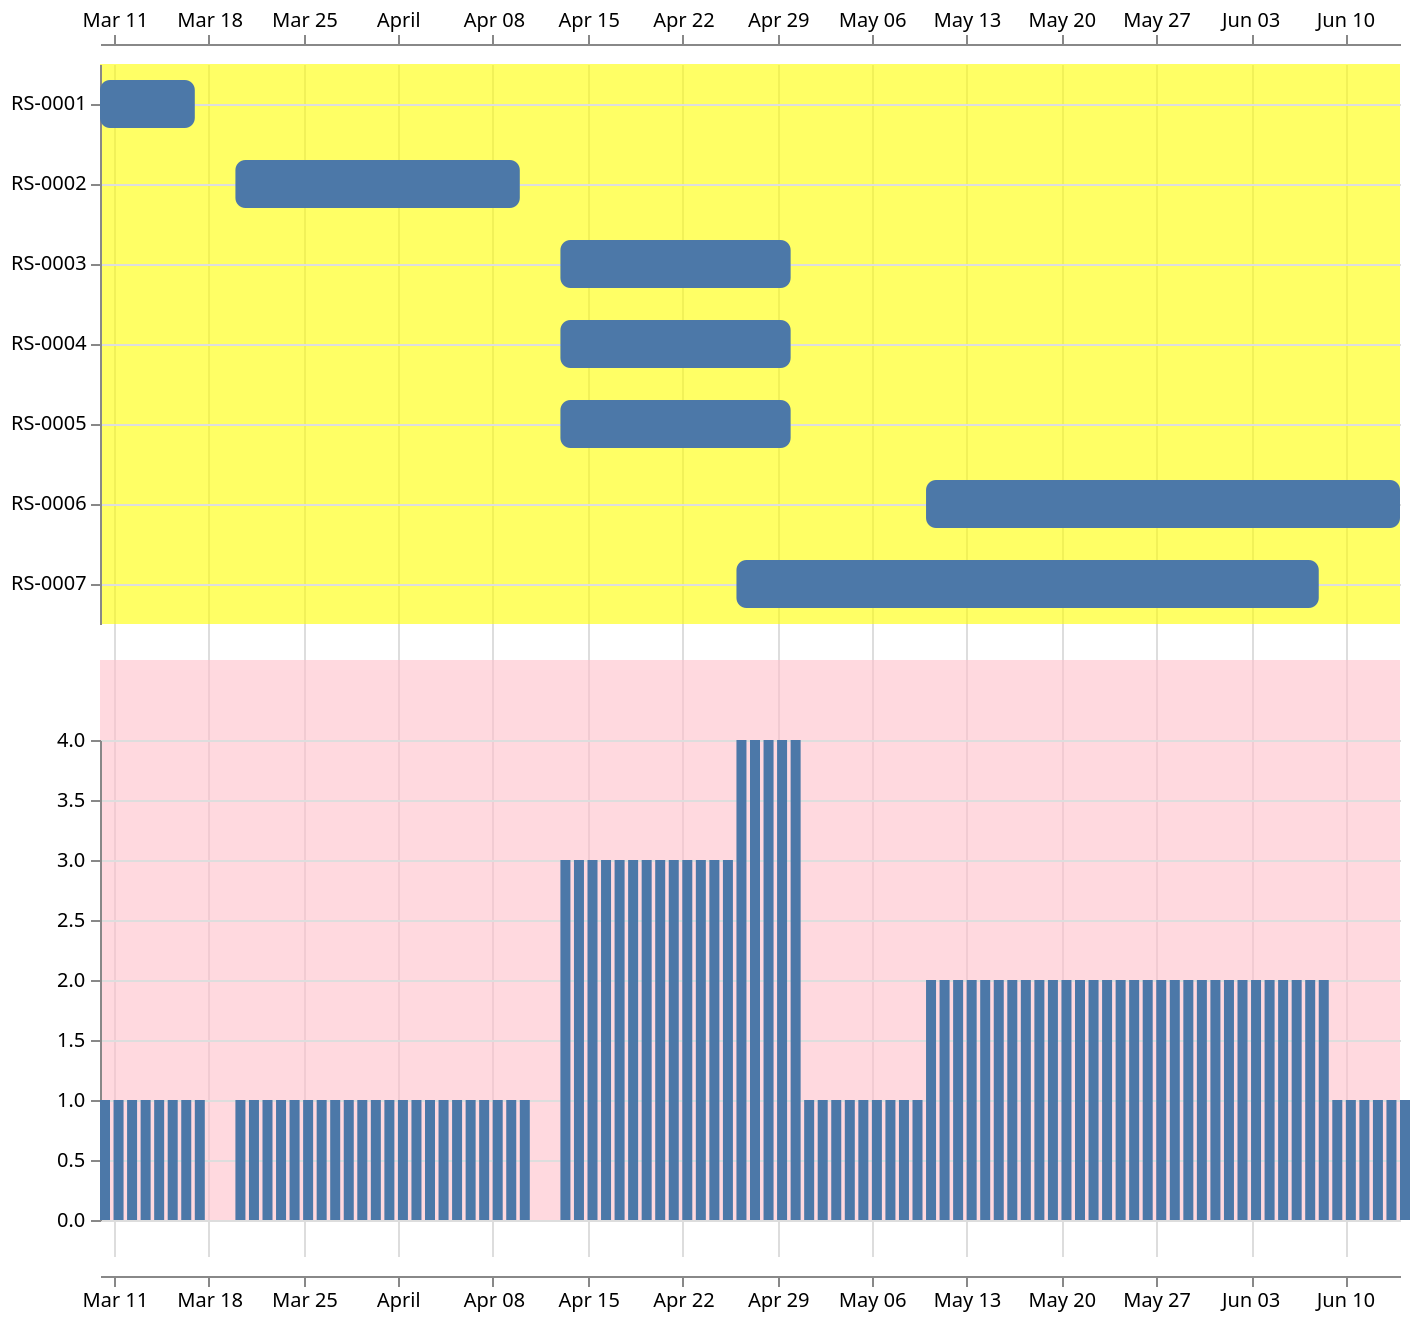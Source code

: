 {
  "$schema": "https://vega.github.io/schema/vega/v3.json",
  "width": 700,
  "height": 650,
  "padding": 5,
  "autosize": {"type": "fit", "resize": true},
  "signals": [
    {
      "name": "epochDay_ms",
      "value": 86400000
    },
    {
      "name": "chartHeight",
      "value": 280
    },
    {
      "name": "backgroundOpacity",
      "value": 0.6
    }
  ],
  "data": [
    {
      "name": "issues",
      "values":[
        {
          "issueKey":"RS-0001",
          "dateStart":"03/10/2018",
          "dateEnd":"03/17/2018"
        },
        {
          "issueKey":"RS-0002",
          "dateStart":"03/20/2018",
          "dateEnd":"04/10/2018"
        },
        {
          "issueKey":"RS-0003",
          "dateStart":"04/13/2018",
          "dateEnd":"04/30/2018"
        },
        {
          "issueKey":"RS-0004",
          "dateStart":"04/13/2018",
          "dateEnd":"04/30/2018"
        },
        {
          "issueKey":"RS-0005",
          "dateStart":"04/13/2018",
          "dateEnd":"04/30/2018"
        },
        {
          "issueKey":"RS-0006",
          "dateStart":"05/10/2018",
          "dateEnd":"06/14/2018"
        },
        {
          "issueKey":"RS-0007",
          "dateStart":"04/26/2018",
          "dateEnd":"06/08/2018"
        }
      ],
      "transform": [
        {
          "type": "formula",
          "as": "dateStart_ms",
          "expr": "time(datum.dateStart)"
        },
        {
          "type": "formula",
          "as": "dateEnd_ms",
          "expr": "time(datum.dateEnd)"
        }
      ]
    },
    {
      "name": "dailyIssueCount",
      "source":"issues",
      "transform": [
        {
          "type": "formula", 
          "as": "date_ms",
          "expr": "sequence(datum.dateStart_ms, datum.dateEnd_ms + epochDay_ms, epochDay_ms)"
        },
        {
          "type": "flatten",
          "fields":["date_ms"]
        },
        {
          "type": "aggregate",
          "groupby": ["date_ms"],
          "fields": ["date_ms"],
          "ops": ["count"],
          "as": ["issueCount"]
        },
        {
          "type": "formula",
          "expr": "timeFormat(datum.date_ms, '%Y-%m-%dT%H:%M:%S.%LZ')",
          "as":"dateTxt"
        }
      ]
    }

  ],
  "scales": [
    {
      "name": "layout",
      "type": "band",
      "domain": ["range", "count"],
      "range": "height"
    },
    {
      "name": "dateScale",
      "type": "time",
      "domain": {
        "data": "dailyIssueCount",
        "field": "date_ms"
      },
      "range": "width"
    }
  ],
  "axes": [
    {
      "orient":"top",
      "scale": "dateScale",
      "labels": true,
      "grid": true,
      "offset": 10
    },
    {
      "orient":"bottom",
      "scale": "dateScale",
      "labels": true,
      "grid": true,
      "offset": 10
    }
  ],
  "marks": [
    {
      "name": "rangeView",
      "type": "group",
      "encode": { 
        "enter":{
          "y":{
            "scale":"layout",
            "value": "range"
          },
          "width": {"signal": "width"},
          "height":{"signal": "chartHeight"},
          "fill":{"value":"yellow"},
          "fillOpacity":{ "signal":"backgroundOpacity"}
        }
      },
      "scales": [
        {
          "name": "yscale",
          "type": "band",
          "domain": {
            "data": "issues",
            "field": "issueKey",
            "sort": true
          },
          "range":[0, {"signal":"chartHeight"}],
          "paddingOuter": 0.2,
          "paddingInner": 0.4
        }
      ],
      "axes":[
        {
          "scale": "yscale",
          "orient": "left",
          "grid": true
        }
      ],
      "marks": [
        {
          "type": "rect",
          "from": {
            "data": "issues"
          },
          "encode": {
            "update":{
              "x": { "scale": "dateScale", "field": "dateStart_ms"},
              "x2":{ "scale": "dateScale", "field": "dateEnd_ms"},
              "y":{ "scale": "yscale", "field": "issueKey"},
              "height":{"scale": "yscale", "band": 1},
              "cornerRadius": {"value":5}
            }
          }
        }
      ]
    },
    {
      "name": "countView",
      "type": "group",
      "encode": {
        "enter":{
          "y":{
            "scale":"layout",
            "value": "count"
          },
          "width": {"signal": "width"},
          "height":{"signal": "chartHeight"},
          "fill":{"value":"pink"},
          "fillOpacity":{ "signal":"backgroundOpacity"}
        }
      },
      "scales": [
        {
          "name": "yscale",
          "type": "linear",
          "domain": {
            "data": "dailyIssueCount",
            "field": "issueCount"
          },
          "range":[{"signal":"chartHeight"}, 40]
        },
        {
          "name": "xwidthscale",
          "type": "linear",
          "domain": {
            "data":"dailyIssueCount",
            "field":"date_ms"
          },
          "range" : "width"
        }
      ],
      "axes": [
        {
          "scale": "yscale",
          "orient": "left",
          "grid": true
        }
      ],
      "marks": [
        {
          "type":"rect",
          "from": {
            "data": "dailyIssueCount"
          },
          "encode": {
            "enter":
            {
              "x":{
                "scale":"dateScale",
                "field":"date_ms"
              },
              "width": {"value": 5},
              "y": {"scale": "yscale", "value": 0},
              "y2":{"scale": "yscale", "field": "issueCount"},
              "opacity":{"value": 1}
            }
          }
        }
      ]
    }   
  ]
}
